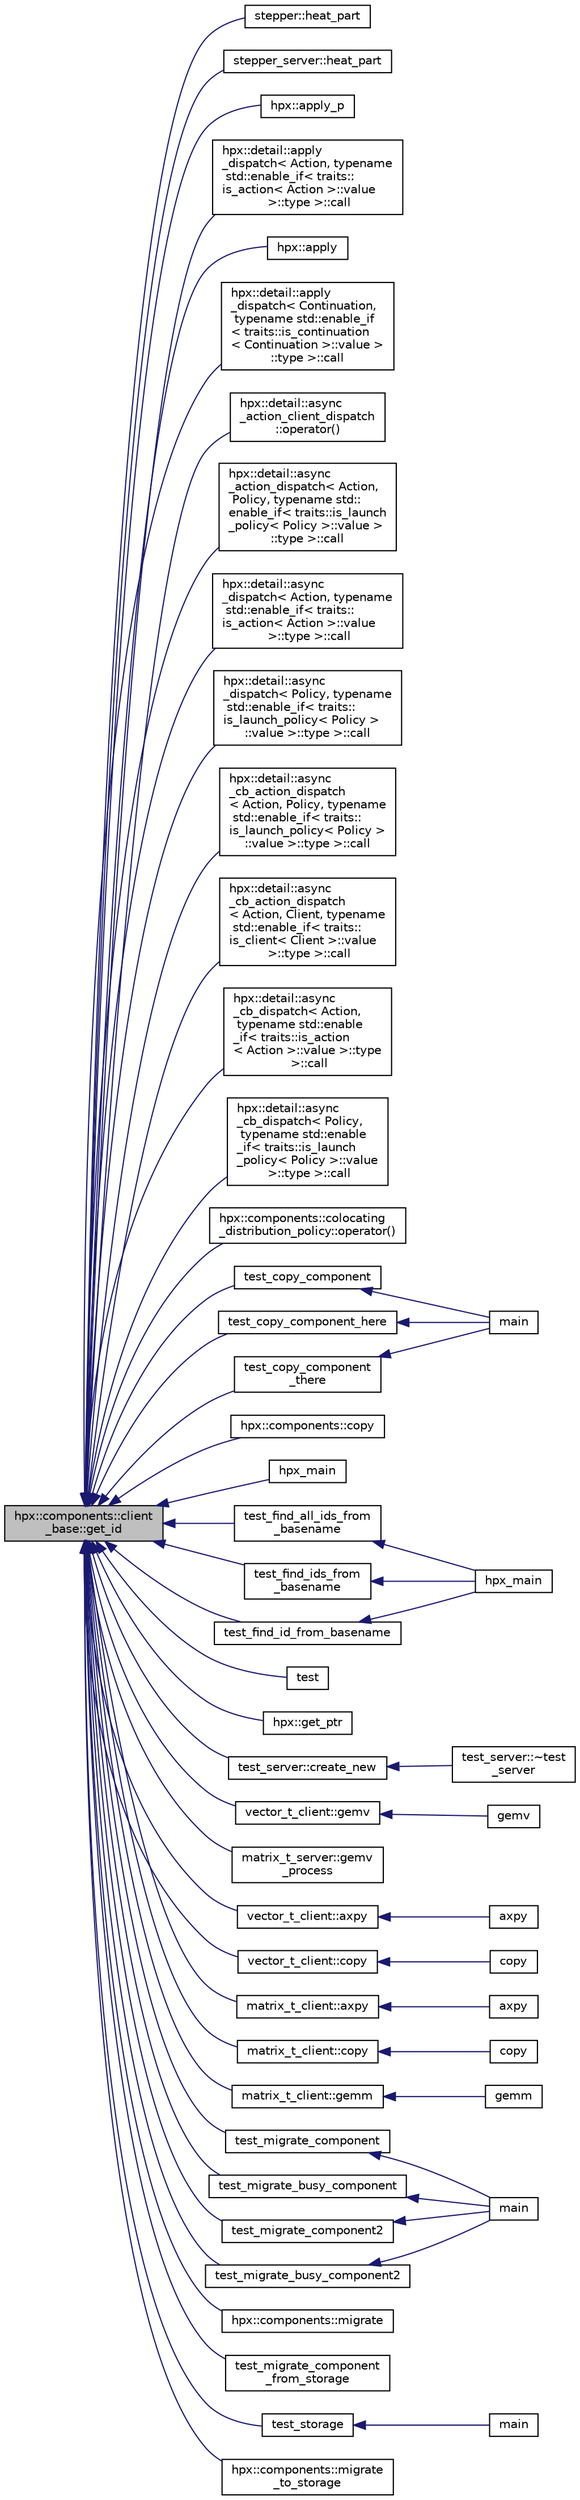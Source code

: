 digraph "hpx::components::client_base::get_id"
{
  edge [fontname="Helvetica",fontsize="10",labelfontname="Helvetica",labelfontsize="10"];
  node [fontname="Helvetica",fontsize="10",shape=record];
  rankdir="LR";
  Node47 [label="hpx::components::client\l_base::get_id",height=0.2,width=0.4,color="black", fillcolor="grey75", style="filled", fontcolor="black"];
  Node47 -> Node48 [dir="back",color="midnightblue",fontsize="10",style="solid",fontname="Helvetica"];
  Node48 [label="stepper::heat_part",height=0.2,width=0.4,color="black", fillcolor="white", style="filled",URL="$d0/da6/structstepper.html#aa73df55693dd4fbf438c791547966e05"];
  Node47 -> Node49 [dir="back",color="midnightblue",fontsize="10",style="solid",fontname="Helvetica"];
  Node49 [label="stepper_server::heat_part",height=0.2,width=0.4,color="black", fillcolor="white", style="filled",URL="$d5/d90/structstepper__server.html#afa5b8f3719715ca2c7c7c70ebc54797c"];
  Node47 -> Node50 [dir="back",color="midnightblue",fontsize="10",style="solid",fontname="Helvetica"];
  Node50 [label="hpx::apply_p",height=0.2,width=0.4,color="black", fillcolor="white", style="filled",URL="$d8/d83/namespacehpx.html#a562da063b935d252eafc28af8eabfbed"];
  Node47 -> Node51 [dir="back",color="midnightblue",fontsize="10",style="solid",fontname="Helvetica"];
  Node51 [label="hpx::detail::apply\l_dispatch\< Action, typename\l std::enable_if\< traits::\lis_action\< Action \>::value\l \>::type \>::call",height=0.2,width=0.4,color="black", fillcolor="white", style="filled",URL="$d9/d39/structhpx_1_1detail_1_1apply__dispatch_3_01_action_00_01typename_01std_1_1enable__if_3_01traits_ce47e32f974fd8db2d94f270a1502e87.html#a562a52deba14d070815c3cdc31802aca"];
  Node47 -> Node52 [dir="back",color="midnightblue",fontsize="10",style="solid",fontname="Helvetica"];
  Node52 [label="hpx::apply",height=0.2,width=0.4,color="black", fillcolor="white", style="filled",URL="$d8/d83/namespacehpx.html#ab2ab346453e31e614a3138961e6a0de6"];
  Node47 -> Node53 [dir="back",color="midnightblue",fontsize="10",style="solid",fontname="Helvetica"];
  Node53 [label="hpx::detail::apply\l_dispatch\< Continuation,\l typename std::enable_if\l\< traits::is_continuation\l\< Continuation \>::value \>\l::type \>::call",height=0.2,width=0.4,color="black", fillcolor="white", style="filled",URL="$d5/de9/structhpx_1_1detail_1_1apply__dispatch_3_01_continuation_00_01typename_01std_1_1enable__if_3_01td9f48f8b1f095a85069cb796e114e490.html#a4a1fcc42cd8e2d9ae256ad18c8734f88"];
  Node47 -> Node54 [dir="back",color="midnightblue",fontsize="10",style="solid",fontname="Helvetica"];
  Node54 [label="hpx::detail::async\l_action_client_dispatch\l::operator()",height=0.2,width=0.4,color="black", fillcolor="white", style="filled",URL="$dc/d0c/structhpx_1_1detail_1_1async__action__client__dispatch.html#a3a58e6786f077ab9fd9e0243a9a6c003"];
  Node47 -> Node55 [dir="back",color="midnightblue",fontsize="10",style="solid",fontname="Helvetica"];
  Node55 [label="hpx::detail::async\l_action_dispatch\< Action,\l Policy, typename std::\lenable_if\< traits::is_launch\l_policy\< Policy \>::value \>\l::type \>::call",height=0.2,width=0.4,color="black", fillcolor="white", style="filled",URL="$d3/de2/structhpx_1_1detail_1_1async__action__dispatch_3_01_action_00_01_policy_00_01typename_01std_1_1ec84a781c4facde0268ed767933b72de1.html#a5589acb9930a98171eb25dbe9374b633"];
  Node47 -> Node56 [dir="back",color="midnightblue",fontsize="10",style="solid",fontname="Helvetica"];
  Node56 [label="hpx::detail::async\l_dispatch\< Action, typename\l std::enable_if\< traits::\lis_action\< Action \>::value\l \>::type \>::call",height=0.2,width=0.4,color="black", fillcolor="white", style="filled",URL="$d3/d3a/structhpx_1_1detail_1_1async__dispatch_3_01_action_00_01typename_01std_1_1enable__if_3_01traits_47c32632cd9885bcf43aebd743c329ec.html#ad1693109e8e5f738bbf51ba12a7d9b12"];
  Node47 -> Node57 [dir="back",color="midnightblue",fontsize="10",style="solid",fontname="Helvetica"];
  Node57 [label="hpx::detail::async\l_dispatch\< Policy, typename\l std::enable_if\< traits::\lis_launch_policy\< Policy \>\l::value \>::type \>::call",height=0.2,width=0.4,color="black", fillcolor="white", style="filled",URL="$dc/dbf/structhpx_1_1detail_1_1async__dispatch_3_01_policy_00_01typename_01std_1_1enable__if_3_01traits_5d427dc8158cebc56f36ced27e7e66a0.html#a03d87c843818fedbede6d8f2aabb41f9"];
  Node47 -> Node58 [dir="back",color="midnightblue",fontsize="10",style="solid",fontname="Helvetica"];
  Node58 [label="hpx::detail::async\l_cb_action_dispatch\l\< Action, Policy, typename\l std::enable_if\< traits::\lis_launch_policy\< Policy \>\l::value \>::type \>::call",height=0.2,width=0.4,color="black", fillcolor="white", style="filled",URL="$dd/d7a/structhpx_1_1detail_1_1async__cb__action__dispatch_3_01_action_00_01_policy_00_01typename_01std_0d1cd6377a82a01b26657ac12b8a2027.html#adf1dc078e20353aaa33393267c05a386"];
  Node47 -> Node59 [dir="back",color="midnightblue",fontsize="10",style="solid",fontname="Helvetica"];
  Node59 [label="hpx::detail::async\l_cb_action_dispatch\l\< Action, Client, typename\l std::enable_if\< traits::\lis_client\< Client \>::value\l \>::type \>::call",height=0.2,width=0.4,color="black", fillcolor="white", style="filled",URL="$dc/dd6/structhpx_1_1detail_1_1async__cb__action__dispatch_3_01_action_00_01_client_00_01typename_01std_147d7ef25b58e4bd31ba0c840bb57474.html#a61da8858ae4cc77b14b4ec9437b49b8e"];
  Node47 -> Node60 [dir="back",color="midnightblue",fontsize="10",style="solid",fontname="Helvetica"];
  Node60 [label="hpx::detail::async\l_cb_dispatch\< Action,\l typename std::enable\l_if\< traits::is_action\l\< Action \>::value \>::type\l \>::call",height=0.2,width=0.4,color="black", fillcolor="white", style="filled",URL="$d1/d00/structhpx_1_1detail_1_1async__cb__dispatch_3_01_action_00_01typename_01std_1_1enable__if_3_01trac0ddfc63f633c87d3ca09fce682dbd82.html#a892fbe78eaba96df1b75ef2d586939a7"];
  Node47 -> Node61 [dir="back",color="midnightblue",fontsize="10",style="solid",fontname="Helvetica"];
  Node61 [label="hpx::detail::async\l_cb_dispatch\< Policy,\l typename std::enable\l_if\< traits::is_launch\l_policy\< Policy \>::value\l \>::type \>::call",height=0.2,width=0.4,color="black", fillcolor="white", style="filled",URL="$d4/d95/structhpx_1_1detail_1_1async__cb__dispatch_3_01_policy_00_01typename_01std_1_1enable__if_3_01tra59842d94d74eb84d1e9d891741e33256.html#a74fc13c5411406a2ee6a87ecbee9e61e"];
  Node47 -> Node62 [dir="back",color="midnightblue",fontsize="10",style="solid",fontname="Helvetica"];
  Node62 [label="hpx::components::colocating\l_distribution_policy::operator()",height=0.2,width=0.4,color="black", fillcolor="white", style="filled",URL="$d7/d4c/structhpx_1_1components_1_1colocating__distribution__policy.html#a8fbe3b618901efaa4587c99816046793"];
  Node47 -> Node63 [dir="back",color="midnightblue",fontsize="10",style="solid",fontname="Helvetica"];
  Node63 [label="test_copy_component",height=0.2,width=0.4,color="black", fillcolor="white", style="filled",URL="$d5/d8d/copy__component_8cpp.html#a6d5b65a77c18d6c00ff8947606aa40e1"];
  Node63 -> Node64 [dir="back",color="midnightblue",fontsize="10",style="solid",fontname="Helvetica"];
  Node64 [label="main",height=0.2,width=0.4,color="black", fillcolor="white", style="filled",URL="$d5/d8d/copy__component_8cpp.html#ae66f6b31b5ad750f1fe042a706a4e3d4"];
  Node47 -> Node65 [dir="back",color="midnightblue",fontsize="10",style="solid",fontname="Helvetica"];
  Node65 [label="test_copy_component_here",height=0.2,width=0.4,color="black", fillcolor="white", style="filled",URL="$d5/d8d/copy__component_8cpp.html#a6efa863404153b92bd04d43eedf728d3"];
  Node65 -> Node64 [dir="back",color="midnightblue",fontsize="10",style="solid",fontname="Helvetica"];
  Node47 -> Node66 [dir="back",color="midnightblue",fontsize="10",style="solid",fontname="Helvetica"];
  Node66 [label="test_copy_component\l_there",height=0.2,width=0.4,color="black", fillcolor="white", style="filled",URL="$d5/d8d/copy__component_8cpp.html#a104be99e0287b9ef2117fd5354c8ebc5"];
  Node66 -> Node64 [dir="back",color="midnightblue",fontsize="10",style="solid",fontname="Helvetica"];
  Node47 -> Node67 [dir="back",color="midnightblue",fontsize="10",style="solid",fontname="Helvetica"];
  Node67 [label="hpx::components::copy",height=0.2,width=0.4,color="black", fillcolor="white", style="filled",URL="$d5/d76/namespacehpx_1_1components.html#a2ca635455c7ad7b6c71b4b75ad0a1095",tooltip="Copy given component to the specified target locality. "];
  Node47 -> Node68 [dir="back",color="midnightblue",fontsize="10",style="solid",fontname="Helvetica"];
  Node68 [label="hpx_main",height=0.2,width=0.4,color="black", fillcolor="white", style="filled",URL="$db/d8d/duplicate__id__registration__1596_8cpp.html#aefd26dd818037509b2241068d57e3e1d"];
  Node47 -> Node69 [dir="back",color="midnightblue",fontsize="10",style="solid",fontname="Helvetica"];
  Node69 [label="test_find_all_ids_from\l_basename",height=0.2,width=0.4,color="black", fillcolor="white", style="filled",URL="$dc/df3/find__ids__from__prefix_8cpp.html#a369302d85871c563e109f575d4c3d29c"];
  Node69 -> Node70 [dir="back",color="midnightblue",fontsize="10",style="solid",fontname="Helvetica"];
  Node70 [label="hpx_main",height=0.2,width=0.4,color="black", fillcolor="white", style="filled",URL="$dc/df3/find__ids__from__prefix_8cpp.html#aefd26dd818037509b2241068d57e3e1d"];
  Node47 -> Node71 [dir="back",color="midnightblue",fontsize="10",style="solid",fontname="Helvetica"];
  Node71 [label="test_find_ids_from\l_basename",height=0.2,width=0.4,color="black", fillcolor="white", style="filled",URL="$dc/df3/find__ids__from__prefix_8cpp.html#a4526a7a41c258e2aedcdabd4ece4f4ba"];
  Node71 -> Node70 [dir="back",color="midnightblue",fontsize="10",style="solid",fontname="Helvetica"];
  Node47 -> Node72 [dir="back",color="midnightblue",fontsize="10",style="solid",fontname="Helvetica"];
  Node72 [label="test_find_id_from_basename",height=0.2,width=0.4,color="black", fillcolor="white", style="filled",URL="$dc/df3/find__ids__from__prefix_8cpp.html#a35b932e250f78d774db87c971e42adce"];
  Node72 -> Node70 [dir="back",color="midnightblue",fontsize="10",style="solid",fontname="Helvetica"];
  Node47 -> Node73 [dir="back",color="midnightblue",fontsize="10",style="solid",fontname="Helvetica"];
  Node73 [label="test",height=0.2,width=0.4,color="black", fillcolor="white", style="filled",URL="$dd/d0d/get__colocation__id_8cpp.html#a6797a4febabe54a64686e97ff93b369a"];
  Node47 -> Node74 [dir="back",color="midnightblue",fontsize="10",style="solid",fontname="Helvetica"];
  Node74 [label="hpx::get_ptr",height=0.2,width=0.4,color="black", fillcolor="white", style="filled",URL="$d8/d83/namespacehpx.html#a488c36e8791a0f000ffce5ce86994602",tooltip="Returns a future referring to the pointer to the underlying memory of a component. "];
  Node47 -> Node75 [dir="back",color="midnightblue",fontsize="10",style="solid",fontname="Helvetica"];
  Node75 [label="test_server::create_new",height=0.2,width=0.4,color="black", fillcolor="white", style="filled",URL="$d5/d5d/structtest__server.html#aacbe6c371a93ba1ddbc343da1de8acd3"];
  Node75 -> Node76 [dir="back",color="midnightblue",fontsize="10",style="solid",fontname="Helvetica"];
  Node76 [label="test_server::~test\l_server",height=0.2,width=0.4,color="black", fillcolor="white", style="filled",URL="$d5/d5d/structtest__server.html#a2374034d1718ee93e8071a3917c8b3cf"];
  Node47 -> Node77 [dir="back",color="midnightblue",fontsize="10",style="solid",fontname="Helvetica"];
  Node77 [label="vector_t_client::gemv",height=0.2,width=0.4,color="black", fillcolor="white", style="filled",URL="$de/dd9/structvector__t__client.html#a1840b3d4a128c1bcbdb4db4b713e23ff"];
  Node77 -> Node78 [dir="back",color="midnightblue",fontsize="10",style="solid",fontname="Helvetica"];
  Node78 [label="gemv",height=0.2,width=0.4,color="black", fillcolor="white", style="filled",URL="$da/d92/algorithms_8hh.html#ac38de6d057aae7d754cffa82994b6b7b"];
  Node47 -> Node79 [dir="back",color="midnightblue",fontsize="10",style="solid",fontname="Helvetica"];
  Node79 [label="matrix_t_server::gemv\l_process",height=0.2,width=0.4,color="black", fillcolor="white", style="filled",URL="$dc/d20/structmatrix__t__server.html#ad59d6e7c3d396fdd2330b6439b02e1e4"];
  Node47 -> Node80 [dir="back",color="midnightblue",fontsize="10",style="solid",fontname="Helvetica"];
  Node80 [label="vector_t_client::axpy",height=0.2,width=0.4,color="black", fillcolor="white", style="filled",URL="$de/dd9/structvector__t__client.html#a284f3e62e5c736202e53771cdc78cfbc"];
  Node80 -> Node81 [dir="back",color="midnightblue",fontsize="10",style="solid",fontname="Helvetica"];
  Node81 [label="axpy",height=0.2,width=0.4,color="black", fillcolor="white", style="filled",URL="$da/d92/algorithms_8hh.html#ab0c8b82627a5bfe9389dfde3cddd0473"];
  Node47 -> Node82 [dir="back",color="midnightblue",fontsize="10",style="solid",fontname="Helvetica"];
  Node82 [label="vector_t_client::copy",height=0.2,width=0.4,color="black", fillcolor="white", style="filled",URL="$de/dd9/structvector__t__client.html#a0d9f47d32c6048c918b3f14f8e3f8bf3"];
  Node82 -> Node83 [dir="back",color="midnightblue",fontsize="10",style="solid",fontname="Helvetica"];
  Node83 [label="copy",height=0.2,width=0.4,color="black", fillcolor="white", style="filled",URL="$da/d92/algorithms_8hh.html#acf000d4c040a6beb40a0f2215e3098d3"];
  Node47 -> Node84 [dir="back",color="midnightblue",fontsize="10",style="solid",fontname="Helvetica"];
  Node84 [label="matrix_t_client::axpy",height=0.2,width=0.4,color="black", fillcolor="white", style="filled",URL="$da/ded/structmatrix__t__client.html#adcef02c59d9b0edc6160bf14e3c84a40"];
  Node84 -> Node85 [dir="back",color="midnightblue",fontsize="10",style="solid",fontname="Helvetica"];
  Node85 [label="axpy",height=0.2,width=0.4,color="black", fillcolor="white", style="filled",URL="$da/d92/algorithms_8hh.html#aa76a75931ed4a3e23ff31ffd106274c8"];
  Node47 -> Node86 [dir="back",color="midnightblue",fontsize="10",style="solid",fontname="Helvetica"];
  Node86 [label="matrix_t_client::copy",height=0.2,width=0.4,color="black", fillcolor="white", style="filled",URL="$da/ded/structmatrix__t__client.html#ae58d41031f1af09f86737fcca4ebb7ab"];
  Node86 -> Node87 [dir="back",color="midnightblue",fontsize="10",style="solid",fontname="Helvetica"];
  Node87 [label="copy",height=0.2,width=0.4,color="black", fillcolor="white", style="filled",URL="$da/d92/algorithms_8hh.html#a6f5d35d92bab8499e9b4a71e7354fb6f"];
  Node47 -> Node88 [dir="back",color="midnightblue",fontsize="10",style="solid",fontname="Helvetica"];
  Node88 [label="matrix_t_client::gemm",height=0.2,width=0.4,color="black", fillcolor="white", style="filled",URL="$da/ded/structmatrix__t__client.html#ac4c889fea4fdd733a7f21205a0b27b32"];
  Node88 -> Node89 [dir="back",color="midnightblue",fontsize="10",style="solid",fontname="Helvetica"];
  Node89 [label="gemm",height=0.2,width=0.4,color="black", fillcolor="white", style="filled",URL="$da/d92/algorithms_8hh.html#aa0e032a3d9de48fadd8dd171dce167f6"];
  Node47 -> Node90 [dir="back",color="midnightblue",fontsize="10",style="solid",fontname="Helvetica"];
  Node90 [label="test_migrate_component",height=0.2,width=0.4,color="black", fillcolor="white", style="filled",URL="$dc/d78/migrate__component_8cpp.html#a71b6d8930fc32282dbc8da264411c36b"];
  Node90 -> Node91 [dir="back",color="midnightblue",fontsize="10",style="solid",fontname="Helvetica"];
  Node91 [label="main",height=0.2,width=0.4,color="black", fillcolor="white", style="filled",URL="$dc/d78/migrate__component_8cpp.html#ae66f6b31b5ad750f1fe042a706a4e3d4"];
  Node47 -> Node92 [dir="back",color="midnightblue",fontsize="10",style="solid",fontname="Helvetica"];
  Node92 [label="test_migrate_busy_component",height=0.2,width=0.4,color="black", fillcolor="white", style="filled",URL="$dc/d78/migrate__component_8cpp.html#a0fc9d3d96995ebeb2fad19145263d711"];
  Node92 -> Node91 [dir="back",color="midnightblue",fontsize="10",style="solid",fontname="Helvetica"];
  Node47 -> Node93 [dir="back",color="midnightblue",fontsize="10",style="solid",fontname="Helvetica"];
  Node93 [label="test_migrate_component2",height=0.2,width=0.4,color="black", fillcolor="white", style="filled",URL="$dc/d78/migrate__component_8cpp.html#ae94ad75aad3ef00979151af2a95d3823"];
  Node93 -> Node91 [dir="back",color="midnightblue",fontsize="10",style="solid",fontname="Helvetica"];
  Node47 -> Node94 [dir="back",color="midnightblue",fontsize="10",style="solid",fontname="Helvetica"];
  Node94 [label="test_migrate_busy_component2",height=0.2,width=0.4,color="black", fillcolor="white", style="filled",URL="$dc/d78/migrate__component_8cpp.html#a8ec118d733854b5250bbb4c0f425f829"];
  Node94 -> Node91 [dir="back",color="midnightblue",fontsize="10",style="solid",fontname="Helvetica"];
  Node47 -> Node95 [dir="back",color="midnightblue",fontsize="10",style="solid",fontname="Helvetica"];
  Node95 [label="hpx::components::migrate",height=0.2,width=0.4,color="black", fillcolor="white", style="filled",URL="$d5/d76/namespacehpx_1_1components.html#a8d8fe04f8eb6148ad2a2295c9a3c9899"];
  Node47 -> Node96 [dir="back",color="midnightblue",fontsize="10",style="solid",fontname="Helvetica"];
  Node96 [label="test_migrate_component\l_from_storage",height=0.2,width=0.4,color="black", fillcolor="white", style="filled",URL="$dd/d02/migrate__component__to__storage_8cpp.html#ab2024c00e8a86e61696b5f8434ea736a"];
  Node47 -> Node97 [dir="back",color="midnightblue",fontsize="10",style="solid",fontname="Helvetica"];
  Node97 [label="test_storage",height=0.2,width=0.4,color="black", fillcolor="white", style="filled",URL="$dd/d02/migrate__component__to__storage_8cpp.html#a2f3cbab533fe08618bae35bc9de9058d"];
  Node97 -> Node98 [dir="back",color="midnightblue",fontsize="10",style="solid",fontname="Helvetica"];
  Node98 [label="main",height=0.2,width=0.4,color="black", fillcolor="white", style="filled",URL="$dd/d02/migrate__component__to__storage_8cpp.html#ae66f6b31b5ad750f1fe042a706a4e3d4"];
  Node47 -> Node99 [dir="back",color="midnightblue",fontsize="10",style="solid",fontname="Helvetica"];
  Node99 [label="hpx::components::migrate\l_to_storage",height=0.2,width=0.4,color="black", fillcolor="white", style="filled",URL="$d5/d76/namespacehpx_1_1components.html#a301d835079ce0ed82160a9aafd43e234"];
}
